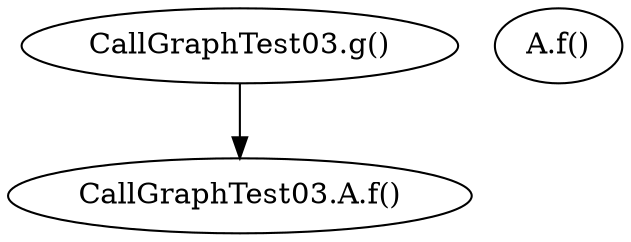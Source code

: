 digraph G {
  1 [ label="CallGraphTest03.g()" ];
  2 [ label="CallGraphTest03.A.f()" ];
  3 [ label="A.f()" ];
  1 -> 2;
}

